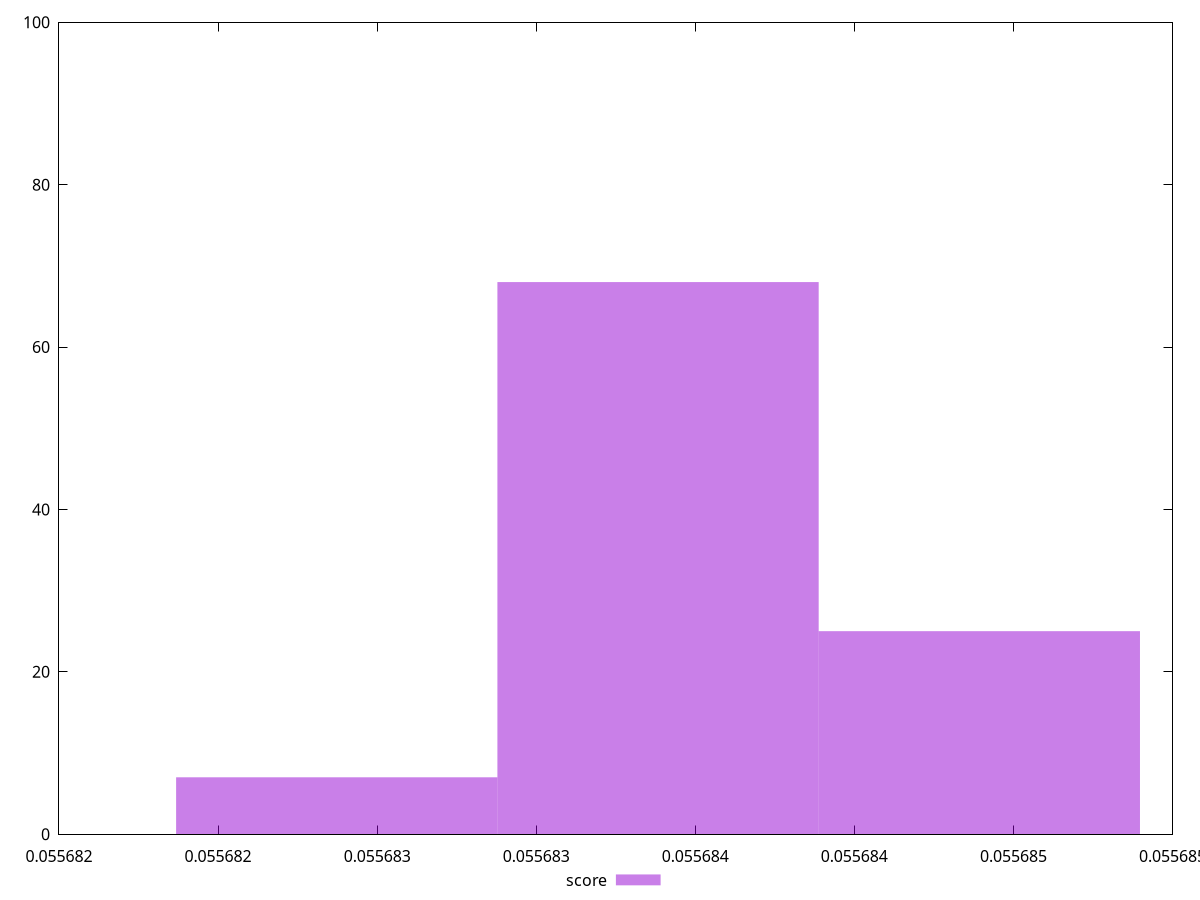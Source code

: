 reset
set terminal svg size 640, 490 enhanced background rgb 'white'
set output "reprap/total-byte-weight/samples/pages+cached+noexternal/score/histogram.svg"

$score <<EOF
0.05568388293894424 68
0.05568489282093229 25
0.05568287305695619 7
EOF

set key outside below
set boxwidth 0.0000010098819880473756
set yrange [0:100]
set style fill transparent solid 0.5 noborder

plot \
  $score title "score" with boxes, \


reset
